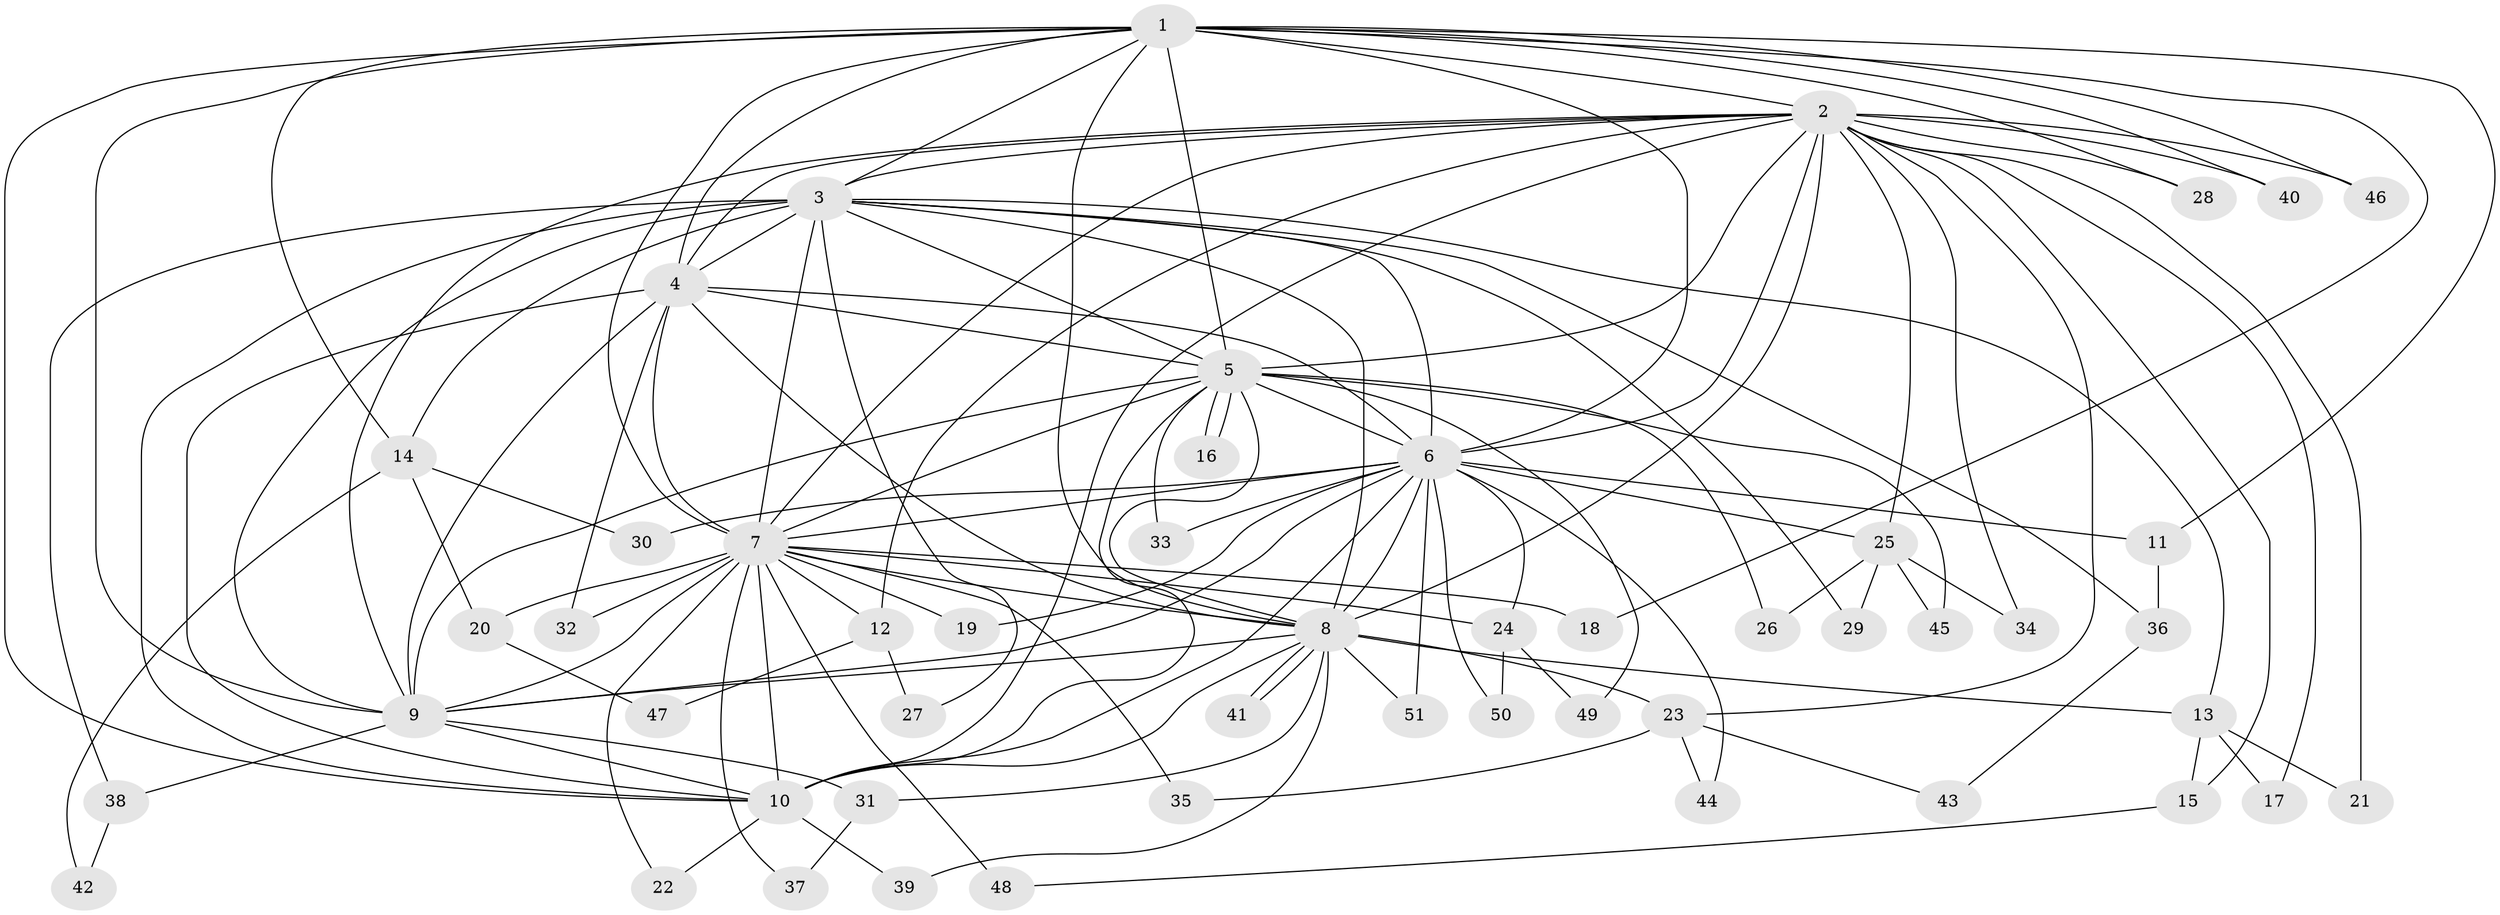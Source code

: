 // coarse degree distribution, {13: 0.027777777777777776, 19: 0.027777777777777776, 15: 0.05555555555555555, 9: 0.027777777777777776, 14: 0.027777777777777776, 18: 0.027777777777777776, 12: 0.027777777777777776, 10: 0.027777777777777776, 5: 0.05555555555555555, 3: 0.1111111111111111, 2: 0.5277777777777778, 1: 0.027777777777777776, 6: 0.027777777777777776}
// Generated by graph-tools (version 1.1) at 2025/51/02/27/25 19:51:43]
// undirected, 51 vertices, 127 edges
graph export_dot {
graph [start="1"]
  node [color=gray90,style=filled];
  1;
  2;
  3;
  4;
  5;
  6;
  7;
  8;
  9;
  10;
  11;
  12;
  13;
  14;
  15;
  16;
  17;
  18;
  19;
  20;
  21;
  22;
  23;
  24;
  25;
  26;
  27;
  28;
  29;
  30;
  31;
  32;
  33;
  34;
  35;
  36;
  37;
  38;
  39;
  40;
  41;
  42;
  43;
  44;
  45;
  46;
  47;
  48;
  49;
  50;
  51;
  1 -- 2;
  1 -- 3;
  1 -- 4;
  1 -- 5;
  1 -- 6;
  1 -- 7;
  1 -- 8;
  1 -- 9;
  1 -- 10;
  1 -- 11;
  1 -- 14;
  1 -- 18;
  1 -- 28;
  1 -- 40;
  1 -- 46;
  2 -- 3;
  2 -- 4;
  2 -- 5;
  2 -- 6;
  2 -- 7;
  2 -- 8;
  2 -- 9;
  2 -- 10;
  2 -- 12;
  2 -- 15;
  2 -- 17;
  2 -- 21;
  2 -- 23;
  2 -- 25;
  2 -- 28;
  2 -- 34;
  2 -- 40;
  2 -- 46;
  3 -- 4;
  3 -- 5;
  3 -- 6;
  3 -- 7;
  3 -- 8;
  3 -- 9;
  3 -- 10;
  3 -- 13;
  3 -- 14;
  3 -- 27;
  3 -- 29;
  3 -- 36;
  3 -- 38;
  4 -- 5;
  4 -- 6;
  4 -- 7;
  4 -- 8;
  4 -- 9;
  4 -- 10;
  4 -- 32;
  5 -- 6;
  5 -- 7;
  5 -- 8;
  5 -- 9;
  5 -- 10;
  5 -- 16;
  5 -- 16;
  5 -- 26;
  5 -- 33;
  5 -- 45;
  5 -- 49;
  6 -- 7;
  6 -- 8;
  6 -- 9;
  6 -- 10;
  6 -- 11;
  6 -- 19;
  6 -- 24;
  6 -- 25;
  6 -- 30;
  6 -- 33;
  6 -- 44;
  6 -- 50;
  6 -- 51;
  7 -- 8;
  7 -- 9;
  7 -- 10;
  7 -- 12;
  7 -- 18;
  7 -- 19;
  7 -- 20;
  7 -- 22;
  7 -- 24;
  7 -- 32;
  7 -- 35;
  7 -- 37;
  7 -- 48;
  8 -- 9;
  8 -- 10;
  8 -- 13;
  8 -- 23;
  8 -- 31;
  8 -- 39;
  8 -- 41;
  8 -- 41;
  8 -- 51;
  9 -- 10;
  9 -- 31;
  9 -- 38;
  10 -- 22;
  10 -- 39;
  11 -- 36;
  12 -- 27;
  12 -- 47;
  13 -- 15;
  13 -- 17;
  13 -- 21;
  14 -- 20;
  14 -- 30;
  14 -- 42;
  15 -- 48;
  20 -- 47;
  23 -- 35;
  23 -- 43;
  23 -- 44;
  24 -- 49;
  24 -- 50;
  25 -- 26;
  25 -- 29;
  25 -- 34;
  25 -- 45;
  31 -- 37;
  36 -- 43;
  38 -- 42;
}
